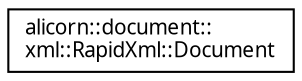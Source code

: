 digraph "Иерархия классов. Графический вид."
{
 // INTERACTIVE_SVG=YES
  edge [fontname="Verdana",fontsize="10",labelfontname="Verdana",labelfontsize="10"];
  node [fontname="Verdana",fontsize="10",shape=record];
  rankdir="LR";
  Node1 [label="alicorn::document::\lxml::RapidXml::Document",height=0.2,width=0.4,color="black", fillcolor="white", style="filled",URL="$a00081.html",tooltip="Класс входит в Проект Document   Класс-обертка над xml документом. "];
}
